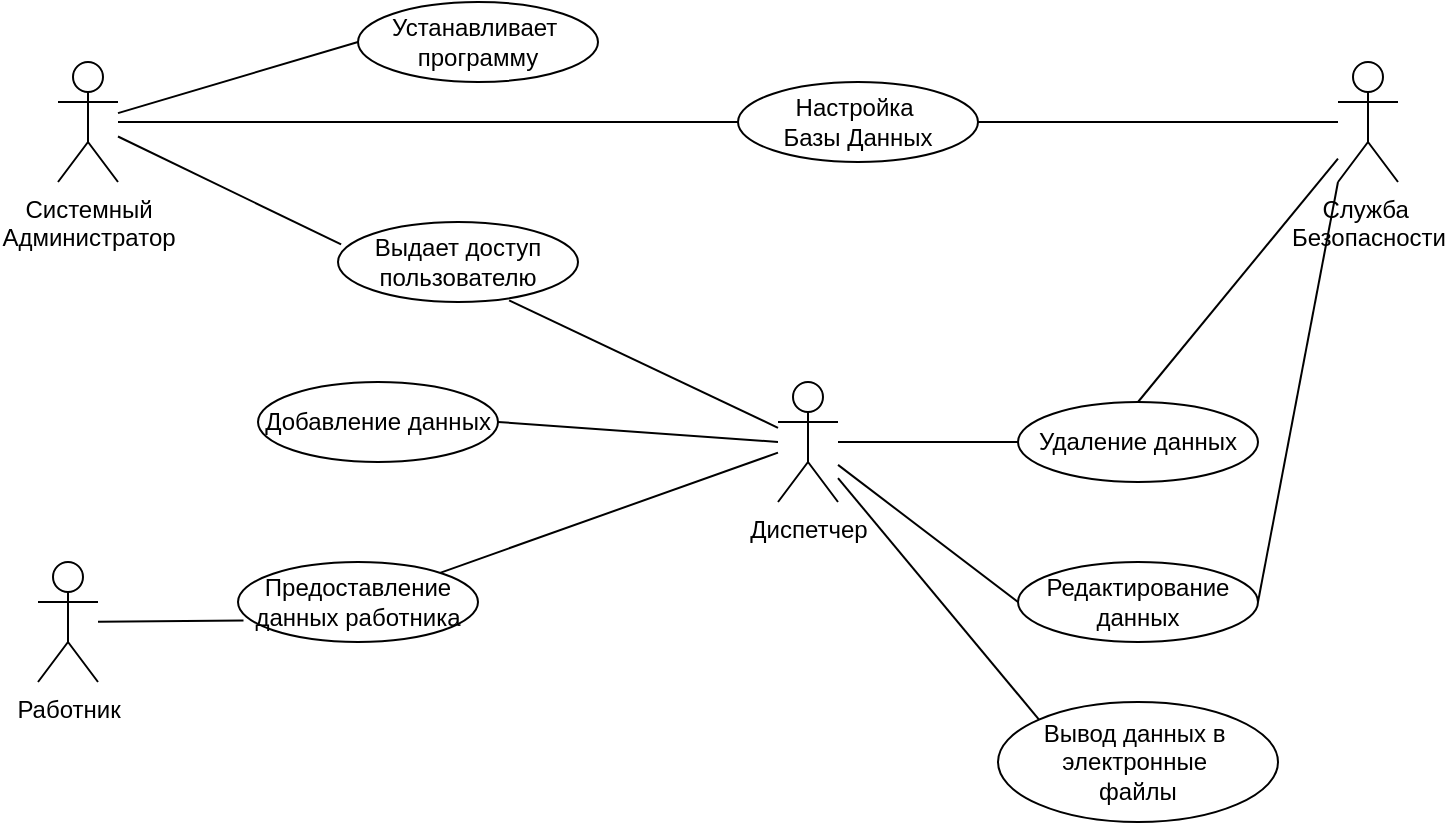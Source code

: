 <mxfile version="16.1.2" type="device"><diagram id="E3i6sVdchNgzXMlNHRJM" name="Page-1"><mxGraphModel dx="1038" dy="649" grid="1" gridSize="10" guides="1" tooltips="1" connect="1" arrows="1" fold="1" page="1" pageScale="1" pageWidth="827" pageHeight="1169" math="0" shadow="0"><root><mxCell id="0"/><mxCell id="1" parent="0"/><mxCell id="E3qmhLpGEg2lK8Moqo2h-1" value="Диспетчер" style="shape=umlActor;verticalLabelPosition=bottom;verticalAlign=top;html=1;outlineConnect=0;" vertex="1" parent="1"><mxGeometry x="470" y="240" width="30" height="60" as="geometry"/></mxCell><mxCell id="E3qmhLpGEg2lK8Moqo2h-2" value="Системный &lt;br&gt;Администратор" style="shape=umlActor;verticalLabelPosition=bottom;verticalAlign=top;html=1;outlineConnect=0;" vertex="1" parent="1"><mxGeometry x="110" y="80" width="30" height="60" as="geometry"/></mxCell><mxCell id="E3qmhLpGEg2lK8Moqo2h-3" value="Работник" style="shape=umlActor;verticalLabelPosition=bottom;verticalAlign=top;html=1;outlineConnect=0;" vertex="1" parent="1"><mxGeometry x="100" y="330" width="30" height="60" as="geometry"/></mxCell><mxCell id="E3qmhLpGEg2lK8Moqo2h-5" value="Служба&amp;nbsp;&lt;br&gt;Безопасности" style="shape=umlActor;verticalLabelPosition=bottom;verticalAlign=top;html=1;outlineConnect=0;" vertex="1" parent="1"><mxGeometry x="750" y="80" width="30" height="60" as="geometry"/></mxCell><mxCell id="E3qmhLpGEg2lK8Moqo2h-6" value="Устанавливает&amp;nbsp;&lt;br&gt;программу" style="ellipse;whiteSpace=wrap;html=1;" vertex="1" parent="1"><mxGeometry x="260" y="50" width="120" height="40" as="geometry"/></mxCell><mxCell id="E3qmhLpGEg2lK8Moqo2h-7" value="Предоставление данных работника" style="ellipse;whiteSpace=wrap;html=1;" vertex="1" parent="1"><mxGeometry x="200" y="330" width="120" height="40" as="geometry"/></mxCell><mxCell id="E3qmhLpGEg2lK8Moqo2h-8" value="Вывод данных в&amp;nbsp;&lt;br&gt;электронные&amp;nbsp;&lt;br&gt;файлы" style="ellipse;whiteSpace=wrap;html=1;" vertex="1" parent="1"><mxGeometry x="580" y="400" width="140" height="60" as="geometry"/></mxCell><mxCell id="E3qmhLpGEg2lK8Moqo2h-9" value="Удаление данных" style="ellipse;whiteSpace=wrap;html=1;" vertex="1" parent="1"><mxGeometry x="590" y="250" width="120" height="40" as="geometry"/></mxCell><mxCell id="E3qmhLpGEg2lK8Moqo2h-10" value="Добавление данных" style="ellipse;whiteSpace=wrap;html=1;" vertex="1" parent="1"><mxGeometry x="210" y="240" width="120" height="40" as="geometry"/></mxCell><mxCell id="E3qmhLpGEg2lK8Moqo2h-12" value="Выдает доступ пользователю" style="ellipse;whiteSpace=wrap;html=1;" vertex="1" parent="1"><mxGeometry x="250" y="160" width="120" height="40" as="geometry"/></mxCell><mxCell id="E3qmhLpGEg2lK8Moqo2h-13" value="Настройка&amp;nbsp;&lt;br&gt;Базы Данных" style="ellipse;whiteSpace=wrap;html=1;" vertex="1" parent="1"><mxGeometry x="450" y="90" width="120" height="40" as="geometry"/></mxCell><mxCell id="E3qmhLpGEg2lK8Moqo2h-18" value="Редактирование&lt;br&gt;данных" style="ellipse;whiteSpace=wrap;html=1;" vertex="1" parent="1"><mxGeometry x="590" y="330" width="120" height="40" as="geometry"/></mxCell><mxCell id="E3qmhLpGEg2lK8Moqo2h-20" value="" style="endArrow=none;html=1;rounded=0;entryX=0;entryY=0.5;entryDx=0;entryDy=0;" edge="1" parent="1" source="E3qmhLpGEg2lK8Moqo2h-2" target="E3qmhLpGEg2lK8Moqo2h-6"><mxGeometry width="50" height="50" relative="1" as="geometry"><mxPoint x="180" y="150" as="sourcePoint"/><mxPoint x="230" y="100" as="targetPoint"/></mxGeometry></mxCell><mxCell id="E3qmhLpGEg2lK8Moqo2h-21" value="" style="endArrow=none;html=1;rounded=0;entryX=0.013;entryY=0.28;entryDx=0;entryDy=0;entryPerimeter=0;" edge="1" parent="1" source="E3qmhLpGEg2lK8Moqo2h-2" target="E3qmhLpGEg2lK8Moqo2h-12"><mxGeometry width="50" height="50" relative="1" as="geometry"><mxPoint x="310" y="270" as="sourcePoint"/><mxPoint x="360" y="220" as="targetPoint"/></mxGeometry></mxCell><mxCell id="E3qmhLpGEg2lK8Moqo2h-22" value="" style="endArrow=none;html=1;rounded=0;entryX=0.713;entryY=0.98;entryDx=0;entryDy=0;entryPerimeter=0;" edge="1" parent="1" source="E3qmhLpGEg2lK8Moqo2h-1" target="E3qmhLpGEg2lK8Moqo2h-12"><mxGeometry width="50" height="50" relative="1" as="geometry"><mxPoint x="270" y="270" as="sourcePoint"/><mxPoint x="320" y="220" as="targetPoint"/></mxGeometry></mxCell><mxCell id="E3qmhLpGEg2lK8Moqo2h-23" value="" style="endArrow=none;html=1;rounded=0;entryX=0;entryY=0.5;entryDx=0;entryDy=0;" edge="1" parent="1" source="E3qmhLpGEg2lK8Moqo2h-2" target="E3qmhLpGEg2lK8Moqo2h-13"><mxGeometry width="50" height="50" relative="1" as="geometry"><mxPoint x="580" y="280" as="sourcePoint"/><mxPoint x="630" y="230" as="targetPoint"/></mxGeometry></mxCell><mxCell id="E3qmhLpGEg2lK8Moqo2h-24" value="" style="endArrow=none;html=1;rounded=0;exitX=1;exitY=0.5;exitDx=0;exitDy=0;" edge="1" parent="1" source="E3qmhLpGEg2lK8Moqo2h-13" target="E3qmhLpGEg2lK8Moqo2h-5"><mxGeometry width="50" height="50" relative="1" as="geometry"><mxPoint x="710" y="260" as="sourcePoint"/><mxPoint x="760" y="210" as="targetPoint"/></mxGeometry></mxCell><mxCell id="E3qmhLpGEg2lK8Moqo2h-25" value="" style="endArrow=none;html=1;rounded=0;entryX=0.023;entryY=0.73;entryDx=0;entryDy=0;entryPerimeter=0;" edge="1" parent="1" source="E3qmhLpGEg2lK8Moqo2h-3" target="E3qmhLpGEg2lK8Moqo2h-7"><mxGeometry width="50" height="50" relative="1" as="geometry"><mxPoint x="260" y="440" as="sourcePoint"/><mxPoint x="310" y="390" as="targetPoint"/></mxGeometry></mxCell><mxCell id="E3qmhLpGEg2lK8Moqo2h-26" value="" style="endArrow=none;html=1;rounded=0;" edge="1" parent="1" source="E3qmhLpGEg2lK8Moqo2h-1" target="E3qmhLpGEg2lK8Moqo2h-7"><mxGeometry width="50" height="50" relative="1" as="geometry"><mxPoint x="270" y="310" as="sourcePoint"/><mxPoint x="320" y="260" as="targetPoint"/></mxGeometry></mxCell><mxCell id="E3qmhLpGEg2lK8Moqo2h-27" value="" style="endArrow=none;html=1;rounded=0;entryX=1;entryY=0.5;entryDx=0;entryDy=0;" edge="1" parent="1" target="E3qmhLpGEg2lK8Moqo2h-10"><mxGeometry width="50" height="50" relative="1" as="geometry"><mxPoint x="470" y="270" as="sourcePoint"/><mxPoint x="310" y="250" as="targetPoint"/></mxGeometry></mxCell><mxCell id="E3qmhLpGEg2lK8Moqo2h-28" value="" style="endArrow=none;html=1;rounded=0;entryX=0;entryY=0.5;entryDx=0;entryDy=0;" edge="1" parent="1" source="E3qmhLpGEg2lK8Moqo2h-1" target="E3qmhLpGEg2lK8Moqo2h-9"><mxGeometry width="50" height="50" relative="1" as="geometry"><mxPoint x="630" y="380" as="sourcePoint"/><mxPoint x="680" y="330" as="targetPoint"/></mxGeometry></mxCell><mxCell id="E3qmhLpGEg2lK8Moqo2h-29" value="" style="endArrow=none;html=1;rounded=0;exitX=0.5;exitY=0;exitDx=0;exitDy=0;" edge="1" parent="1" source="E3qmhLpGEg2lK8Moqo2h-9" target="E3qmhLpGEg2lK8Moqo2h-5"><mxGeometry width="50" height="50" relative="1" as="geometry"><mxPoint x="520" y="220" as="sourcePoint"/><mxPoint x="570" y="170" as="targetPoint"/></mxGeometry></mxCell><mxCell id="E3qmhLpGEg2lK8Moqo2h-30" value="" style="endArrow=none;html=1;rounded=0;exitX=0;exitY=0.5;exitDx=0;exitDy=0;" edge="1" parent="1" source="E3qmhLpGEg2lK8Moqo2h-18" target="E3qmhLpGEg2lK8Moqo2h-1"><mxGeometry width="50" height="50" relative="1" as="geometry"><mxPoint x="380" y="520" as="sourcePoint"/><mxPoint x="430" y="470" as="targetPoint"/></mxGeometry></mxCell><mxCell id="E3qmhLpGEg2lK8Moqo2h-31" value="" style="endArrow=none;html=1;rounded=0;entryX=0;entryY=0;entryDx=0;entryDy=0;" edge="1" parent="1" source="E3qmhLpGEg2lK8Moqo2h-1" target="E3qmhLpGEg2lK8Moqo2h-8"><mxGeometry width="50" height="50" relative="1" as="geometry"><mxPoint x="500" y="300" as="sourcePoint"/><mxPoint x="550" y="430" as="targetPoint"/></mxGeometry></mxCell><mxCell id="E3qmhLpGEg2lK8Moqo2h-32" value="" style="endArrow=none;html=1;rounded=0;entryX=0;entryY=1;entryDx=0;entryDy=0;entryPerimeter=0;exitX=1;exitY=0.5;exitDx=0;exitDy=0;" edge="1" parent="1" source="E3qmhLpGEg2lK8Moqo2h-18" target="E3qmhLpGEg2lK8Moqo2h-5"><mxGeometry width="50" height="50" relative="1" as="geometry"><mxPoint x="400" y="450" as="sourcePoint"/><mxPoint x="450" y="400" as="targetPoint"/></mxGeometry></mxCell></root></mxGraphModel></diagram></mxfile>